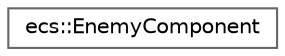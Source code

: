 digraph "Graphical Class Hierarchy"
{
 // LATEX_PDF_SIZE
  bgcolor="transparent";
  edge [fontname=Helvetica,fontsize=10,labelfontname=Helvetica,labelfontsize=10];
  node [fontname=Helvetica,fontsize=10,shape=box,height=0.2,width=0.4];
  rankdir="LR";
  Node0 [id="Node000000",label="ecs::EnemyComponent",height=0.2,width=0.4,color="grey40", fillcolor="white", style="filled",URL="$structecs_1_1_enemy_component.html",tooltip=" "];
}
